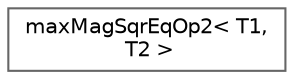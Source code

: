 digraph "Graphical Class Hierarchy"
{
 // LATEX_PDF_SIZE
  bgcolor="transparent";
  edge [fontname=Helvetica,fontsize=10,labelfontname=Helvetica,labelfontsize=10];
  node [fontname=Helvetica,fontsize=10,shape=box,height=0.2,width=0.4];
  rankdir="LR";
  Node0 [id="Node000000",label="maxMagSqrEqOp2\< T1,\l T2 \>",height=0.2,width=0.4,color="grey40", fillcolor="white", style="filled",URL="$structFoam_1_1maxMagSqrEqOp2.html",tooltip=" "];
}
